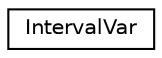 digraph "Graphical Class Hierarchy"
{
 // LATEX_PDF_SIZE
  edge [fontname="Helvetica",fontsize="10",labelfontname="Helvetica",labelfontsize="10"];
  node [fontname="Helvetica",fontsize="10",shape=record];
  rankdir="LR";
  Node0 [label="IntervalVar",height=0.2,width=0.4,color="black", fillcolor="white", style="filled",URL="$classoperations__research_1_1sat_1_1_interval_var.html",tooltip="Represents a Interval variable."];
}
